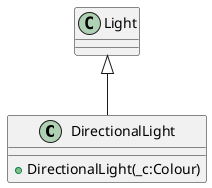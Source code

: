 @startuml
class DirectionalLight {
    + DirectionalLight(_c:Colour)
}
Light <|-- DirectionalLight
@enduml
